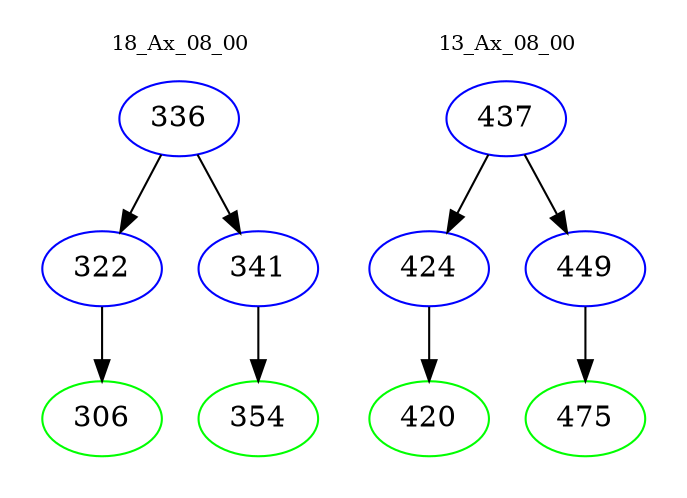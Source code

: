 digraph{
subgraph cluster_0 {
color = white
label = "18_Ax_08_00";
fontsize=10;
T0_336 [label="336", color="blue"]
T0_336 -> T0_322 [color="black"]
T0_322 [label="322", color="blue"]
T0_322 -> T0_306 [color="black"]
T0_306 [label="306", color="green"]
T0_336 -> T0_341 [color="black"]
T0_341 [label="341", color="blue"]
T0_341 -> T0_354 [color="black"]
T0_354 [label="354", color="green"]
}
subgraph cluster_1 {
color = white
label = "13_Ax_08_00";
fontsize=10;
T1_437 [label="437", color="blue"]
T1_437 -> T1_424 [color="black"]
T1_424 [label="424", color="blue"]
T1_424 -> T1_420 [color="black"]
T1_420 [label="420", color="green"]
T1_437 -> T1_449 [color="black"]
T1_449 [label="449", color="blue"]
T1_449 -> T1_475 [color="black"]
T1_475 [label="475", color="green"]
}
}
